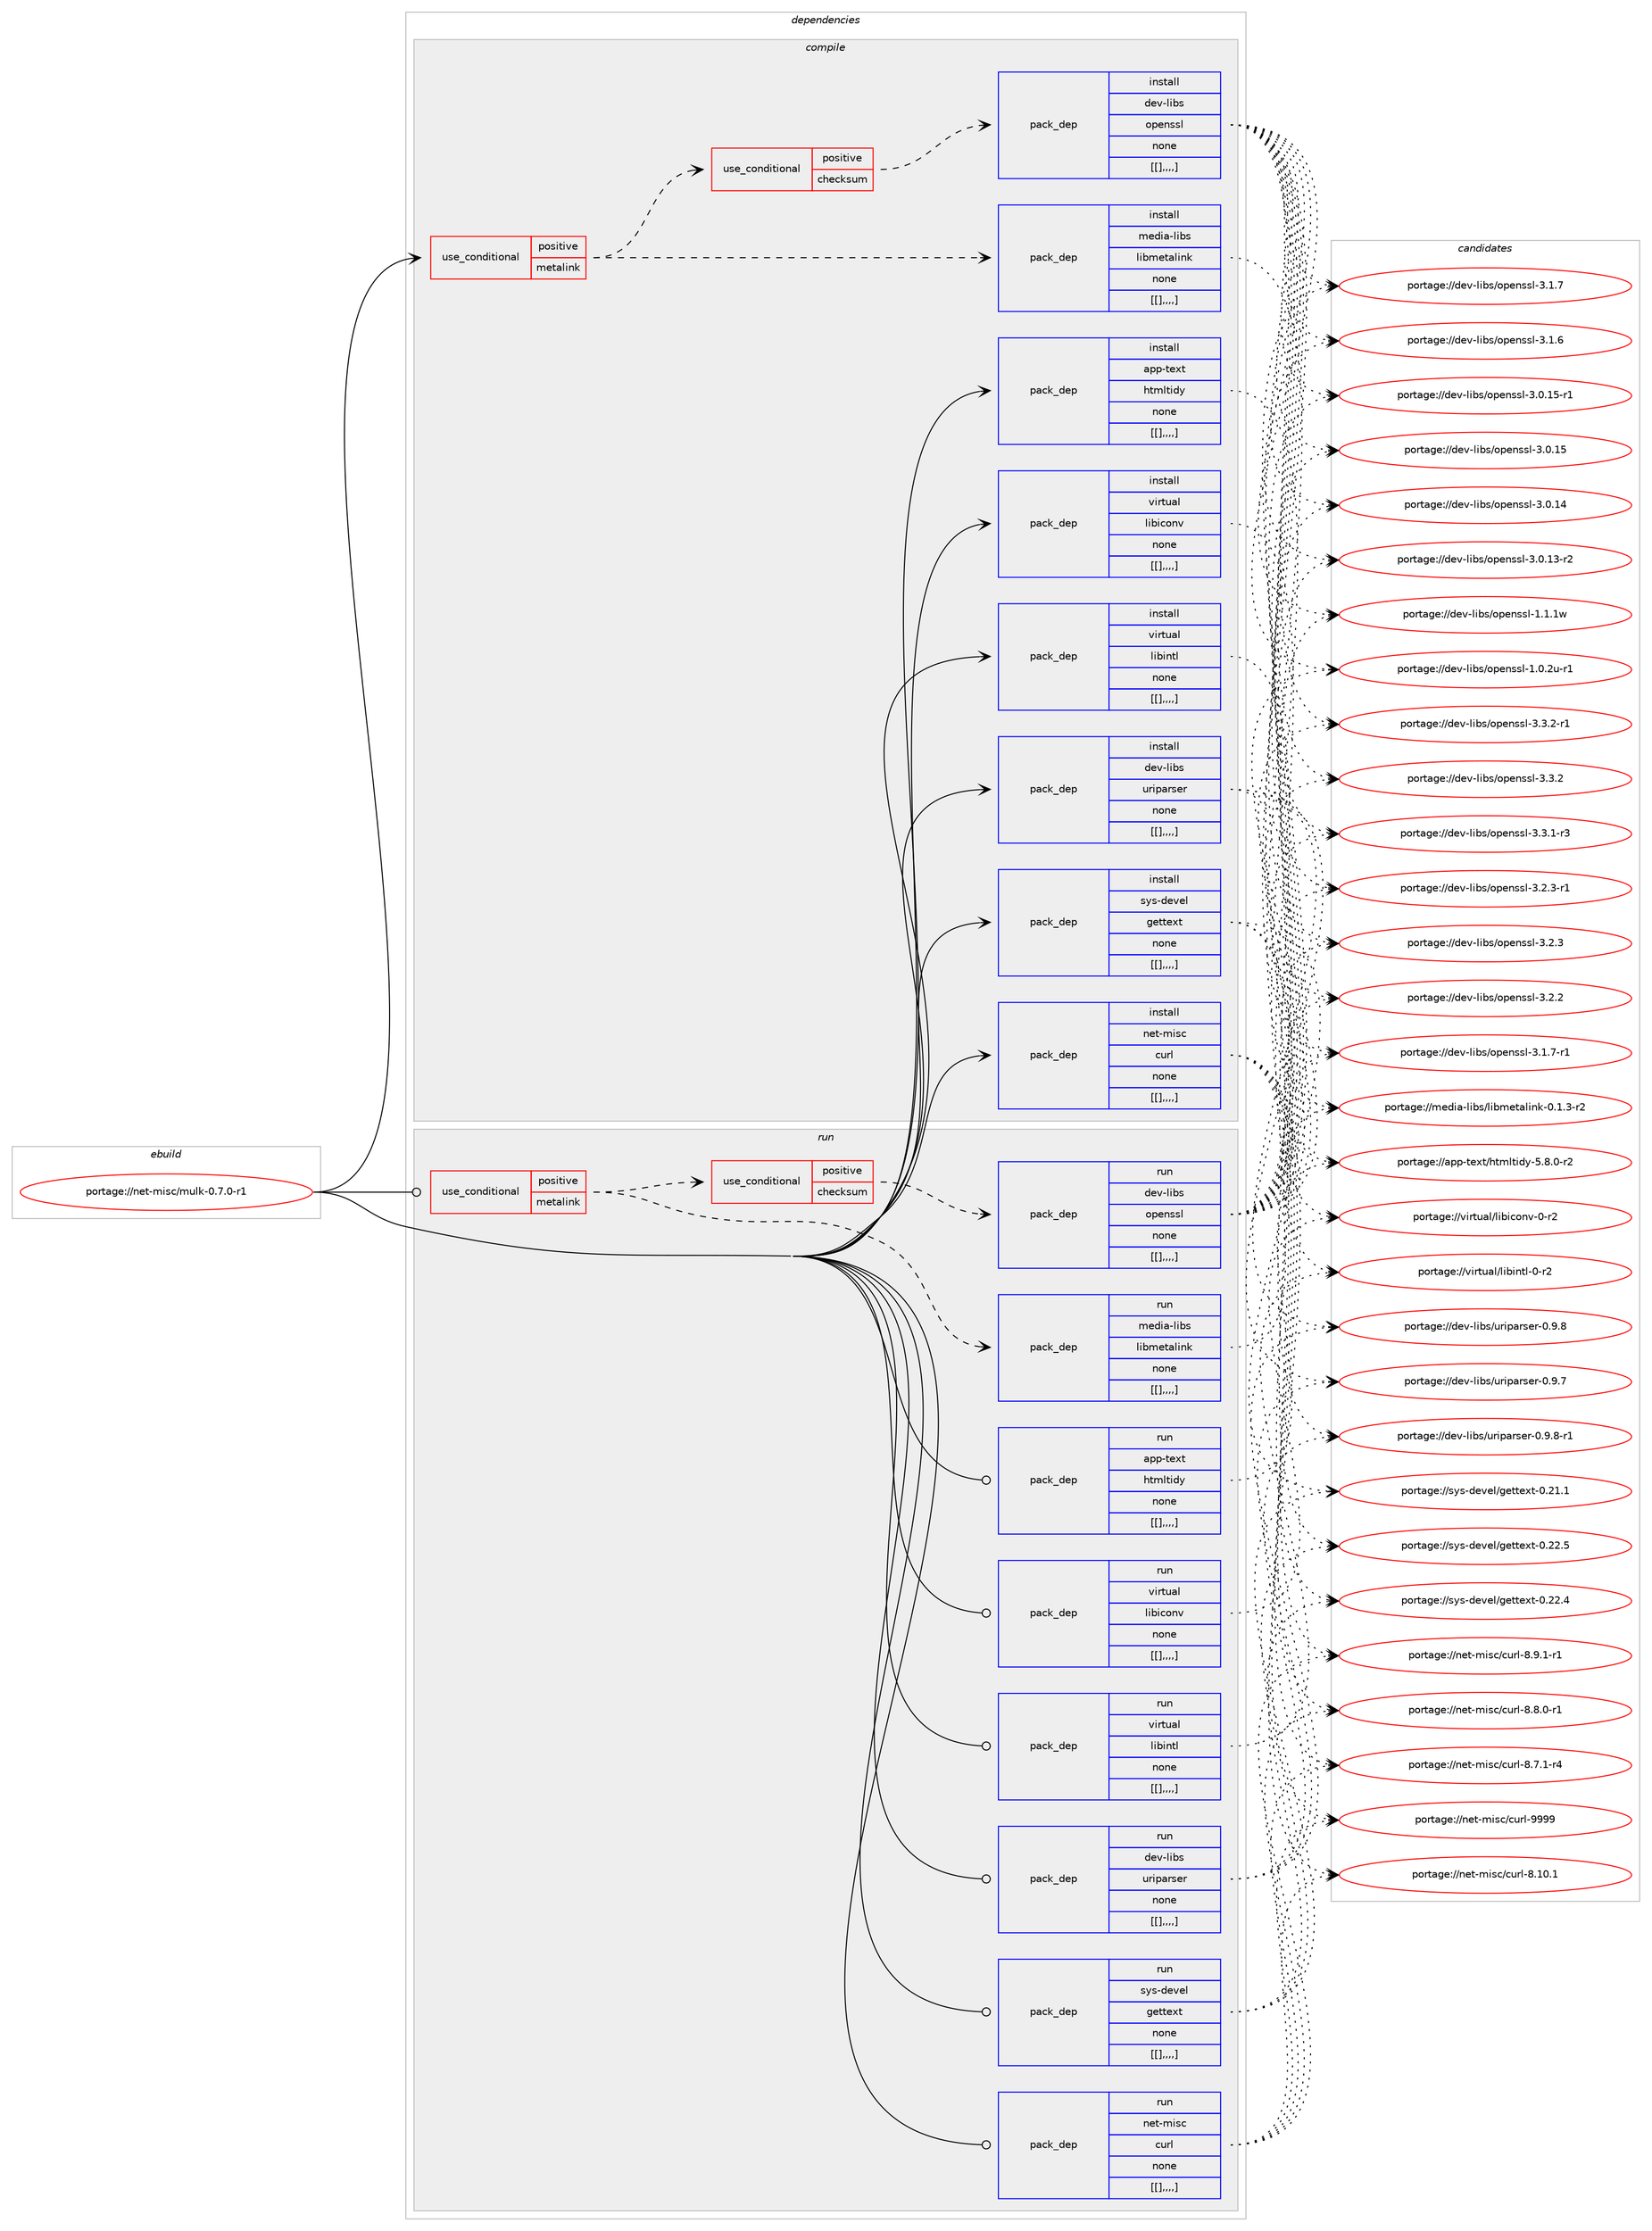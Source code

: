 digraph prolog {

# *************
# Graph options
# *************

newrank=true;
concentrate=true;
compound=true;
graph [rankdir=LR,fontname=Helvetica,fontsize=10,ranksep=1.5];#, ranksep=2.5, nodesep=0.2];
edge  [arrowhead=vee];
node  [fontname=Helvetica,fontsize=10];

# **********
# The ebuild
# **********

subgraph cluster_leftcol {
color=gray;
label=<<i>ebuild</i>>;
id [label="portage://net-misc/mulk-0.7.0-r1", color=red, width=4, href="../net-misc/mulk-0.7.0-r1.svg"];
}

# ****************
# The dependencies
# ****************

subgraph cluster_midcol {
color=gray;
label=<<i>dependencies</i>>;
subgraph cluster_compile {
fillcolor="#eeeeee";
style=filled;
label=<<i>compile</i>>;
subgraph cond54 {
dependency230 [label=<<TABLE BORDER="0" CELLBORDER="1" CELLSPACING="0" CELLPADDING="4"><TR><TD ROWSPAN="3" CELLPADDING="10">use_conditional</TD></TR><TR><TD>positive</TD></TR><TR><TD>metalink</TD></TR></TABLE>>, shape=none, color=red];
subgraph pack191 {
dependency244 [label=<<TABLE BORDER="0" CELLBORDER="1" CELLSPACING="0" CELLPADDING="4" WIDTH="220"><TR><TD ROWSPAN="6" CELLPADDING="30">pack_dep</TD></TR><TR><TD WIDTH="110">install</TD></TR><TR><TD>media-libs</TD></TR><TR><TD>libmetalink</TD></TR><TR><TD>none</TD></TR><TR><TD>[[],,,,]</TD></TR></TABLE>>, shape=none, color=blue];
}
dependency230:e -> dependency244:w [weight=20,style="dashed",arrowhead="vee"];
subgraph cond58 {
dependency253 [label=<<TABLE BORDER="0" CELLBORDER="1" CELLSPACING="0" CELLPADDING="4"><TR><TD ROWSPAN="3" CELLPADDING="10">use_conditional</TD></TR><TR><TD>positive</TD></TR><TR><TD>checksum</TD></TR></TABLE>>, shape=none, color=red];
subgraph pack198 {
dependency259 [label=<<TABLE BORDER="0" CELLBORDER="1" CELLSPACING="0" CELLPADDING="4" WIDTH="220"><TR><TD ROWSPAN="6" CELLPADDING="30">pack_dep</TD></TR><TR><TD WIDTH="110">install</TD></TR><TR><TD>dev-libs</TD></TR><TR><TD>openssl</TD></TR><TR><TD>none</TD></TR><TR><TD>[[],,,,]</TD></TR></TABLE>>, shape=none, color=blue];
}
dependency253:e -> dependency259:w [weight=20,style="dashed",arrowhead="vee"];
}
dependency230:e -> dependency253:w [weight=20,style="dashed",arrowhead="vee"];
}
id:e -> dependency230:w [weight=20,style="solid",arrowhead="vee"];
subgraph pack203 {
dependency288 [label=<<TABLE BORDER="0" CELLBORDER="1" CELLSPACING="0" CELLPADDING="4" WIDTH="220"><TR><TD ROWSPAN="6" CELLPADDING="30">pack_dep</TD></TR><TR><TD WIDTH="110">install</TD></TR><TR><TD>app-text</TD></TR><TR><TD>htmltidy</TD></TR><TR><TD>none</TD></TR><TR><TD>[[],,,,]</TD></TR></TABLE>>, shape=none, color=blue];
}
id:e -> dependency288:w [weight=20,style="solid",arrowhead="vee"];
subgraph pack223 {
dependency295 [label=<<TABLE BORDER="0" CELLBORDER="1" CELLSPACING="0" CELLPADDING="4" WIDTH="220"><TR><TD ROWSPAN="6" CELLPADDING="30">pack_dep</TD></TR><TR><TD WIDTH="110">install</TD></TR><TR><TD>dev-libs</TD></TR><TR><TD>uriparser</TD></TR><TR><TD>none</TD></TR><TR><TD>[[],,,,]</TD></TR></TABLE>>, shape=none, color=blue];
}
id:e -> dependency295:w [weight=20,style="solid",arrowhead="vee"];
subgraph pack227 {
dependency298 [label=<<TABLE BORDER="0" CELLBORDER="1" CELLSPACING="0" CELLPADDING="4" WIDTH="220"><TR><TD ROWSPAN="6" CELLPADDING="30">pack_dep</TD></TR><TR><TD WIDTH="110">install</TD></TR><TR><TD>net-misc</TD></TR><TR><TD>curl</TD></TR><TR><TD>none</TD></TR><TR><TD>[[],,,,]</TD></TR></TABLE>>, shape=none, color=blue];
}
id:e -> dependency298:w [weight=20,style="solid",arrowhead="vee"];
subgraph pack233 {
dependency307 [label=<<TABLE BORDER="0" CELLBORDER="1" CELLSPACING="0" CELLPADDING="4" WIDTH="220"><TR><TD ROWSPAN="6" CELLPADDING="30">pack_dep</TD></TR><TR><TD WIDTH="110">install</TD></TR><TR><TD>sys-devel</TD></TR><TR><TD>gettext</TD></TR><TR><TD>none</TD></TR><TR><TD>[[],,,,]</TD></TR></TABLE>>, shape=none, color=blue];
}
id:e -> dependency307:w [weight=20,style="solid",arrowhead="vee"];
subgraph pack240 {
dependency321 [label=<<TABLE BORDER="0" CELLBORDER="1" CELLSPACING="0" CELLPADDING="4" WIDTH="220"><TR><TD ROWSPAN="6" CELLPADDING="30">pack_dep</TD></TR><TR><TD WIDTH="110">install</TD></TR><TR><TD>virtual</TD></TR><TR><TD>libiconv</TD></TR><TR><TD>none</TD></TR><TR><TD>[[],,,,]</TD></TR></TABLE>>, shape=none, color=blue];
}
id:e -> dependency321:w [weight=20,style="solid",arrowhead="vee"];
subgraph pack250 {
dependency332 [label=<<TABLE BORDER="0" CELLBORDER="1" CELLSPACING="0" CELLPADDING="4" WIDTH="220"><TR><TD ROWSPAN="6" CELLPADDING="30">pack_dep</TD></TR><TR><TD WIDTH="110">install</TD></TR><TR><TD>virtual</TD></TR><TR><TD>libintl</TD></TR><TR><TD>none</TD></TR><TR><TD>[[],,,,]</TD></TR></TABLE>>, shape=none, color=blue];
}
id:e -> dependency332:w [weight=20,style="solid",arrowhead="vee"];
}
subgraph cluster_compileandrun {
fillcolor="#eeeeee";
style=filled;
label=<<i>compile and run</i>>;
}
subgraph cluster_run {
fillcolor="#eeeeee";
style=filled;
label=<<i>run</i>>;
subgraph cond80 {
dependency340 [label=<<TABLE BORDER="0" CELLBORDER="1" CELLSPACING="0" CELLPADDING="4"><TR><TD ROWSPAN="3" CELLPADDING="10">use_conditional</TD></TR><TR><TD>positive</TD></TR><TR><TD>metalink</TD></TR></TABLE>>, shape=none, color=red];
subgraph pack265 {
dependency350 [label=<<TABLE BORDER="0" CELLBORDER="1" CELLSPACING="0" CELLPADDING="4" WIDTH="220"><TR><TD ROWSPAN="6" CELLPADDING="30">pack_dep</TD></TR><TR><TD WIDTH="110">run</TD></TR><TR><TD>media-libs</TD></TR><TR><TD>libmetalink</TD></TR><TR><TD>none</TD></TR><TR><TD>[[],,,,]</TD></TR></TABLE>>, shape=none, color=blue];
}
dependency340:e -> dependency350:w [weight=20,style="dashed",arrowhead="vee"];
subgraph cond83 {
dependency363 [label=<<TABLE BORDER="0" CELLBORDER="1" CELLSPACING="0" CELLPADDING="4"><TR><TD ROWSPAN="3" CELLPADDING="10">use_conditional</TD></TR><TR><TD>positive</TD></TR><TR><TD>checksum</TD></TR></TABLE>>, shape=none, color=red];
subgraph pack281 {
dependency370 [label=<<TABLE BORDER="0" CELLBORDER="1" CELLSPACING="0" CELLPADDING="4" WIDTH="220"><TR><TD ROWSPAN="6" CELLPADDING="30">pack_dep</TD></TR><TR><TD WIDTH="110">run</TD></TR><TR><TD>dev-libs</TD></TR><TR><TD>openssl</TD></TR><TR><TD>none</TD></TR><TR><TD>[[],,,,]</TD></TR></TABLE>>, shape=none, color=blue];
}
dependency363:e -> dependency370:w [weight=20,style="dashed",arrowhead="vee"];
}
dependency340:e -> dependency363:w [weight=20,style="dashed",arrowhead="vee"];
}
id:e -> dependency340:w [weight=20,style="solid",arrowhead="odot"];
subgraph pack288 {
dependency383 [label=<<TABLE BORDER="0" CELLBORDER="1" CELLSPACING="0" CELLPADDING="4" WIDTH="220"><TR><TD ROWSPAN="6" CELLPADDING="30">pack_dep</TD></TR><TR><TD WIDTH="110">run</TD></TR><TR><TD>app-text</TD></TR><TR><TD>htmltidy</TD></TR><TR><TD>none</TD></TR><TR><TD>[[],,,,]</TD></TR></TABLE>>, shape=none, color=blue];
}
id:e -> dependency383:w [weight=20,style="solid",arrowhead="odot"];
subgraph pack296 {
dependency391 [label=<<TABLE BORDER="0" CELLBORDER="1" CELLSPACING="0" CELLPADDING="4" WIDTH="220"><TR><TD ROWSPAN="6" CELLPADDING="30">pack_dep</TD></TR><TR><TD WIDTH="110">run</TD></TR><TR><TD>dev-libs</TD></TR><TR><TD>uriparser</TD></TR><TR><TD>none</TD></TR><TR><TD>[[],,,,]</TD></TR></TABLE>>, shape=none, color=blue];
}
id:e -> dependency391:w [weight=20,style="solid",arrowhead="odot"];
subgraph pack303 {
dependency397 [label=<<TABLE BORDER="0" CELLBORDER="1" CELLSPACING="0" CELLPADDING="4" WIDTH="220"><TR><TD ROWSPAN="6" CELLPADDING="30">pack_dep</TD></TR><TR><TD WIDTH="110">run</TD></TR><TR><TD>net-misc</TD></TR><TR><TD>curl</TD></TR><TR><TD>none</TD></TR><TR><TD>[[],,,,]</TD></TR></TABLE>>, shape=none, color=blue];
}
id:e -> dependency397:w [weight=20,style="solid",arrowhead="odot"];
subgraph pack309 {
dependency404 [label=<<TABLE BORDER="0" CELLBORDER="1" CELLSPACING="0" CELLPADDING="4" WIDTH="220"><TR><TD ROWSPAN="6" CELLPADDING="30">pack_dep</TD></TR><TR><TD WIDTH="110">run</TD></TR><TR><TD>sys-devel</TD></TR><TR><TD>gettext</TD></TR><TR><TD>none</TD></TR><TR><TD>[[],,,,]</TD></TR></TABLE>>, shape=none, color=blue];
}
id:e -> dependency404:w [weight=20,style="solid",arrowhead="odot"];
subgraph pack315 {
dependency412 [label=<<TABLE BORDER="0" CELLBORDER="1" CELLSPACING="0" CELLPADDING="4" WIDTH="220"><TR><TD ROWSPAN="6" CELLPADDING="30">pack_dep</TD></TR><TR><TD WIDTH="110">run</TD></TR><TR><TD>virtual</TD></TR><TR><TD>libiconv</TD></TR><TR><TD>none</TD></TR><TR><TD>[[],,,,]</TD></TR></TABLE>>, shape=none, color=blue];
}
id:e -> dependency412:w [weight=20,style="solid",arrowhead="odot"];
subgraph pack325 {
dependency423 [label=<<TABLE BORDER="0" CELLBORDER="1" CELLSPACING="0" CELLPADDING="4" WIDTH="220"><TR><TD ROWSPAN="6" CELLPADDING="30">pack_dep</TD></TR><TR><TD WIDTH="110">run</TD></TR><TR><TD>virtual</TD></TR><TR><TD>libintl</TD></TR><TR><TD>none</TD></TR><TR><TD>[[],,,,]</TD></TR></TABLE>>, shape=none, color=blue];
}
id:e -> dependency423:w [weight=20,style="solid",arrowhead="odot"];
}
}

# **************
# The candidates
# **************

subgraph cluster_choices {
rank=same;
color=gray;
label=<<i>candidates</i>>;

subgraph choice224 {
color=black;
nodesep=1;
choice1091011001059745108105981154710810598109101116971081051101074548464946514511450 [label="portage://media-libs/libmetalink-0.1.3-r2", color=red, width=4,href="../media-libs/libmetalink-0.1.3-r2.svg"];
dependency244:e -> choice1091011001059745108105981154710810598109101116971081051101074548464946514511450:w [style=dotted,weight="100"];
}
subgraph choice228 {
color=black;
nodesep=1;
choice1001011184510810598115471111121011101151151084551465146504511449 [label="portage://dev-libs/openssl-3.3.2-r1", color=red, width=4,href="../dev-libs/openssl-3.3.2-r1.svg"];
choice100101118451081059811547111112101110115115108455146514650 [label="portage://dev-libs/openssl-3.3.2", color=red, width=4,href="../dev-libs/openssl-3.3.2.svg"];
choice1001011184510810598115471111121011101151151084551465146494511451 [label="portage://dev-libs/openssl-3.3.1-r3", color=red, width=4,href="../dev-libs/openssl-3.3.1-r3.svg"];
choice1001011184510810598115471111121011101151151084551465046514511449 [label="portage://dev-libs/openssl-3.2.3-r1", color=red, width=4,href="../dev-libs/openssl-3.2.3-r1.svg"];
choice100101118451081059811547111112101110115115108455146504651 [label="portage://dev-libs/openssl-3.2.3", color=red, width=4,href="../dev-libs/openssl-3.2.3.svg"];
choice100101118451081059811547111112101110115115108455146504650 [label="portage://dev-libs/openssl-3.2.2", color=red, width=4,href="../dev-libs/openssl-3.2.2.svg"];
choice1001011184510810598115471111121011101151151084551464946554511449 [label="portage://dev-libs/openssl-3.1.7-r1", color=red, width=4,href="../dev-libs/openssl-3.1.7-r1.svg"];
choice100101118451081059811547111112101110115115108455146494655 [label="portage://dev-libs/openssl-3.1.7", color=red, width=4,href="../dev-libs/openssl-3.1.7.svg"];
choice100101118451081059811547111112101110115115108455146494654 [label="portage://dev-libs/openssl-3.1.6", color=red, width=4,href="../dev-libs/openssl-3.1.6.svg"];
choice100101118451081059811547111112101110115115108455146484649534511449 [label="portage://dev-libs/openssl-3.0.15-r1", color=red, width=4,href="../dev-libs/openssl-3.0.15-r1.svg"];
choice10010111845108105981154711111210111011511510845514648464953 [label="portage://dev-libs/openssl-3.0.15", color=red, width=4,href="../dev-libs/openssl-3.0.15.svg"];
choice10010111845108105981154711111210111011511510845514648464952 [label="portage://dev-libs/openssl-3.0.14", color=red, width=4,href="../dev-libs/openssl-3.0.14.svg"];
choice100101118451081059811547111112101110115115108455146484649514511450 [label="portage://dev-libs/openssl-3.0.13-r2", color=red, width=4,href="../dev-libs/openssl-3.0.13-r2.svg"];
choice100101118451081059811547111112101110115115108454946494649119 [label="portage://dev-libs/openssl-1.1.1w", color=red, width=4,href="../dev-libs/openssl-1.1.1w.svg"];
choice1001011184510810598115471111121011101151151084549464846501174511449 [label="portage://dev-libs/openssl-1.0.2u-r1", color=red, width=4,href="../dev-libs/openssl-1.0.2u-r1.svg"];
dependency259:e -> choice1001011184510810598115471111121011101151151084551465146504511449:w [style=dotted,weight="100"];
dependency259:e -> choice100101118451081059811547111112101110115115108455146514650:w [style=dotted,weight="100"];
dependency259:e -> choice1001011184510810598115471111121011101151151084551465146494511451:w [style=dotted,weight="100"];
dependency259:e -> choice1001011184510810598115471111121011101151151084551465046514511449:w [style=dotted,weight="100"];
dependency259:e -> choice100101118451081059811547111112101110115115108455146504651:w [style=dotted,weight="100"];
dependency259:e -> choice100101118451081059811547111112101110115115108455146504650:w [style=dotted,weight="100"];
dependency259:e -> choice1001011184510810598115471111121011101151151084551464946554511449:w [style=dotted,weight="100"];
dependency259:e -> choice100101118451081059811547111112101110115115108455146494655:w [style=dotted,weight="100"];
dependency259:e -> choice100101118451081059811547111112101110115115108455146494654:w [style=dotted,weight="100"];
dependency259:e -> choice100101118451081059811547111112101110115115108455146484649534511449:w [style=dotted,weight="100"];
dependency259:e -> choice10010111845108105981154711111210111011511510845514648464953:w [style=dotted,weight="100"];
dependency259:e -> choice10010111845108105981154711111210111011511510845514648464952:w [style=dotted,weight="100"];
dependency259:e -> choice100101118451081059811547111112101110115115108455146484649514511450:w [style=dotted,weight="100"];
dependency259:e -> choice100101118451081059811547111112101110115115108454946494649119:w [style=dotted,weight="100"];
dependency259:e -> choice1001011184510810598115471111121011101151151084549464846501174511449:w [style=dotted,weight="100"];
}
subgraph choice258 {
color=black;
nodesep=1;
choice9711211245116101120116471041161091081161051001214553465646484511450 [label="portage://app-text/htmltidy-5.8.0-r2", color=red, width=4,href="../app-text/htmltidy-5.8.0-r2.svg"];
dependency288:e -> choice9711211245116101120116471041161091081161051001214553465646484511450:w [style=dotted,weight="100"];
}
subgraph choice262 {
color=black;
nodesep=1;
choice100101118451081059811547117114105112971141151011144548465746564511449 [label="portage://dev-libs/uriparser-0.9.8-r1", color=red, width=4,href="../dev-libs/uriparser-0.9.8-r1.svg"];
choice10010111845108105981154711711410511297114115101114454846574656 [label="portage://dev-libs/uriparser-0.9.8", color=red, width=4,href="../dev-libs/uriparser-0.9.8.svg"];
choice10010111845108105981154711711410511297114115101114454846574655 [label="portage://dev-libs/uriparser-0.9.7", color=red, width=4,href="../dev-libs/uriparser-0.9.7.svg"];
dependency295:e -> choice100101118451081059811547117114105112971141151011144548465746564511449:w [style=dotted,weight="100"];
dependency295:e -> choice10010111845108105981154711711410511297114115101114454846574656:w [style=dotted,weight="100"];
dependency295:e -> choice10010111845108105981154711711410511297114115101114454846574655:w [style=dotted,weight="100"];
}
subgraph choice271 {
color=black;
nodesep=1;
choice110101116451091051159947991171141084557575757 [label="portage://net-misc/curl-9999", color=red, width=4,href="../net-misc/curl-9999.svg"];
choice1101011164510910511599479911711410845564649484649 [label="portage://net-misc/curl-8.10.1", color=red, width=4,href="../net-misc/curl-8.10.1.svg"];
choice110101116451091051159947991171141084556465746494511449 [label="portage://net-misc/curl-8.9.1-r1", color=red, width=4,href="../net-misc/curl-8.9.1-r1.svg"];
choice110101116451091051159947991171141084556465646484511449 [label="portage://net-misc/curl-8.8.0-r1", color=red, width=4,href="../net-misc/curl-8.8.0-r1.svg"];
choice110101116451091051159947991171141084556465546494511452 [label="portage://net-misc/curl-8.7.1-r4", color=red, width=4,href="../net-misc/curl-8.7.1-r4.svg"];
dependency298:e -> choice110101116451091051159947991171141084557575757:w [style=dotted,weight="100"];
dependency298:e -> choice1101011164510910511599479911711410845564649484649:w [style=dotted,weight="100"];
dependency298:e -> choice110101116451091051159947991171141084556465746494511449:w [style=dotted,weight="100"];
dependency298:e -> choice110101116451091051159947991171141084556465646484511449:w [style=dotted,weight="100"];
dependency298:e -> choice110101116451091051159947991171141084556465546494511452:w [style=dotted,weight="100"];
}
subgraph choice282 {
color=black;
nodesep=1;
choice115121115451001011181011084710310111611610112011645484650504653 [label="portage://sys-devel/gettext-0.22.5", color=red, width=4,href="../sys-devel/gettext-0.22.5.svg"];
choice115121115451001011181011084710310111611610112011645484650504652 [label="portage://sys-devel/gettext-0.22.4", color=red, width=4,href="../sys-devel/gettext-0.22.4.svg"];
choice115121115451001011181011084710310111611610112011645484650494649 [label="portage://sys-devel/gettext-0.21.1", color=red, width=4,href="../sys-devel/gettext-0.21.1.svg"];
dependency307:e -> choice115121115451001011181011084710310111611610112011645484650504653:w [style=dotted,weight="100"];
dependency307:e -> choice115121115451001011181011084710310111611610112011645484650504652:w [style=dotted,weight="100"];
dependency307:e -> choice115121115451001011181011084710310111611610112011645484650494649:w [style=dotted,weight="100"];
}
subgraph choice287 {
color=black;
nodesep=1;
choice1181051141161179710847108105981059911111011845484511450 [label="portage://virtual/libiconv-0-r2", color=red, width=4,href="../virtual/libiconv-0-r2.svg"];
dependency321:e -> choice1181051141161179710847108105981059911111011845484511450:w [style=dotted,weight="100"];
}
subgraph choice289 {
color=black;
nodesep=1;
choice11810511411611797108471081059810511011610845484511450 [label="portage://virtual/libintl-0-r2", color=red, width=4,href="../virtual/libintl-0-r2.svg"];
dependency332:e -> choice11810511411611797108471081059810511011610845484511450:w [style=dotted,weight="100"];
}
subgraph choice291 {
color=black;
nodesep=1;
choice1091011001059745108105981154710810598109101116971081051101074548464946514511450 [label="portage://media-libs/libmetalink-0.1.3-r2", color=red, width=4,href="../media-libs/libmetalink-0.1.3-r2.svg"];
dependency350:e -> choice1091011001059745108105981154710810598109101116971081051101074548464946514511450:w [style=dotted,weight="100"];
}
subgraph choice293 {
color=black;
nodesep=1;
choice1001011184510810598115471111121011101151151084551465146504511449 [label="portage://dev-libs/openssl-3.3.2-r1", color=red, width=4,href="../dev-libs/openssl-3.3.2-r1.svg"];
choice100101118451081059811547111112101110115115108455146514650 [label="portage://dev-libs/openssl-3.3.2", color=red, width=4,href="../dev-libs/openssl-3.3.2.svg"];
choice1001011184510810598115471111121011101151151084551465146494511451 [label="portage://dev-libs/openssl-3.3.1-r3", color=red, width=4,href="../dev-libs/openssl-3.3.1-r3.svg"];
choice1001011184510810598115471111121011101151151084551465046514511449 [label="portage://dev-libs/openssl-3.2.3-r1", color=red, width=4,href="../dev-libs/openssl-3.2.3-r1.svg"];
choice100101118451081059811547111112101110115115108455146504651 [label="portage://dev-libs/openssl-3.2.3", color=red, width=4,href="../dev-libs/openssl-3.2.3.svg"];
choice100101118451081059811547111112101110115115108455146504650 [label="portage://dev-libs/openssl-3.2.2", color=red, width=4,href="../dev-libs/openssl-3.2.2.svg"];
choice1001011184510810598115471111121011101151151084551464946554511449 [label="portage://dev-libs/openssl-3.1.7-r1", color=red, width=4,href="../dev-libs/openssl-3.1.7-r1.svg"];
choice100101118451081059811547111112101110115115108455146494655 [label="portage://dev-libs/openssl-3.1.7", color=red, width=4,href="../dev-libs/openssl-3.1.7.svg"];
choice100101118451081059811547111112101110115115108455146494654 [label="portage://dev-libs/openssl-3.1.6", color=red, width=4,href="../dev-libs/openssl-3.1.6.svg"];
choice100101118451081059811547111112101110115115108455146484649534511449 [label="portage://dev-libs/openssl-3.0.15-r1", color=red, width=4,href="../dev-libs/openssl-3.0.15-r1.svg"];
choice10010111845108105981154711111210111011511510845514648464953 [label="portage://dev-libs/openssl-3.0.15", color=red, width=4,href="../dev-libs/openssl-3.0.15.svg"];
choice10010111845108105981154711111210111011511510845514648464952 [label="portage://dev-libs/openssl-3.0.14", color=red, width=4,href="../dev-libs/openssl-3.0.14.svg"];
choice100101118451081059811547111112101110115115108455146484649514511450 [label="portage://dev-libs/openssl-3.0.13-r2", color=red, width=4,href="../dev-libs/openssl-3.0.13-r2.svg"];
choice100101118451081059811547111112101110115115108454946494649119 [label="portage://dev-libs/openssl-1.1.1w", color=red, width=4,href="../dev-libs/openssl-1.1.1w.svg"];
choice1001011184510810598115471111121011101151151084549464846501174511449 [label="portage://dev-libs/openssl-1.0.2u-r1", color=red, width=4,href="../dev-libs/openssl-1.0.2u-r1.svg"];
dependency370:e -> choice1001011184510810598115471111121011101151151084551465146504511449:w [style=dotted,weight="100"];
dependency370:e -> choice100101118451081059811547111112101110115115108455146514650:w [style=dotted,weight="100"];
dependency370:e -> choice1001011184510810598115471111121011101151151084551465146494511451:w [style=dotted,weight="100"];
dependency370:e -> choice1001011184510810598115471111121011101151151084551465046514511449:w [style=dotted,weight="100"];
dependency370:e -> choice100101118451081059811547111112101110115115108455146504651:w [style=dotted,weight="100"];
dependency370:e -> choice100101118451081059811547111112101110115115108455146504650:w [style=dotted,weight="100"];
dependency370:e -> choice1001011184510810598115471111121011101151151084551464946554511449:w [style=dotted,weight="100"];
dependency370:e -> choice100101118451081059811547111112101110115115108455146494655:w [style=dotted,weight="100"];
dependency370:e -> choice100101118451081059811547111112101110115115108455146494654:w [style=dotted,weight="100"];
dependency370:e -> choice100101118451081059811547111112101110115115108455146484649534511449:w [style=dotted,weight="100"];
dependency370:e -> choice10010111845108105981154711111210111011511510845514648464953:w [style=dotted,weight="100"];
dependency370:e -> choice10010111845108105981154711111210111011511510845514648464952:w [style=dotted,weight="100"];
dependency370:e -> choice100101118451081059811547111112101110115115108455146484649514511450:w [style=dotted,weight="100"];
dependency370:e -> choice100101118451081059811547111112101110115115108454946494649119:w [style=dotted,weight="100"];
dependency370:e -> choice1001011184510810598115471111121011101151151084549464846501174511449:w [style=dotted,weight="100"];
}
subgraph choice311 {
color=black;
nodesep=1;
choice9711211245116101120116471041161091081161051001214553465646484511450 [label="portage://app-text/htmltidy-5.8.0-r2", color=red, width=4,href="../app-text/htmltidy-5.8.0-r2.svg"];
dependency383:e -> choice9711211245116101120116471041161091081161051001214553465646484511450:w [style=dotted,weight="100"];
}
subgraph choice315 {
color=black;
nodesep=1;
choice100101118451081059811547117114105112971141151011144548465746564511449 [label="portage://dev-libs/uriparser-0.9.8-r1", color=red, width=4,href="../dev-libs/uriparser-0.9.8-r1.svg"];
choice10010111845108105981154711711410511297114115101114454846574656 [label="portage://dev-libs/uriparser-0.9.8", color=red, width=4,href="../dev-libs/uriparser-0.9.8.svg"];
choice10010111845108105981154711711410511297114115101114454846574655 [label="portage://dev-libs/uriparser-0.9.7", color=red, width=4,href="../dev-libs/uriparser-0.9.7.svg"];
dependency391:e -> choice100101118451081059811547117114105112971141151011144548465746564511449:w [style=dotted,weight="100"];
dependency391:e -> choice10010111845108105981154711711410511297114115101114454846574656:w [style=dotted,weight="100"];
dependency391:e -> choice10010111845108105981154711711410511297114115101114454846574655:w [style=dotted,weight="100"];
}
subgraph choice323 {
color=black;
nodesep=1;
choice110101116451091051159947991171141084557575757 [label="portage://net-misc/curl-9999", color=red, width=4,href="../net-misc/curl-9999.svg"];
choice1101011164510910511599479911711410845564649484649 [label="portage://net-misc/curl-8.10.1", color=red, width=4,href="../net-misc/curl-8.10.1.svg"];
choice110101116451091051159947991171141084556465746494511449 [label="portage://net-misc/curl-8.9.1-r1", color=red, width=4,href="../net-misc/curl-8.9.1-r1.svg"];
choice110101116451091051159947991171141084556465646484511449 [label="portage://net-misc/curl-8.8.0-r1", color=red, width=4,href="../net-misc/curl-8.8.0-r1.svg"];
choice110101116451091051159947991171141084556465546494511452 [label="portage://net-misc/curl-8.7.1-r4", color=red, width=4,href="../net-misc/curl-8.7.1-r4.svg"];
dependency397:e -> choice110101116451091051159947991171141084557575757:w [style=dotted,weight="100"];
dependency397:e -> choice1101011164510910511599479911711410845564649484649:w [style=dotted,weight="100"];
dependency397:e -> choice110101116451091051159947991171141084556465746494511449:w [style=dotted,weight="100"];
dependency397:e -> choice110101116451091051159947991171141084556465646484511449:w [style=dotted,weight="100"];
dependency397:e -> choice110101116451091051159947991171141084556465546494511452:w [style=dotted,weight="100"];
}
subgraph choice334 {
color=black;
nodesep=1;
choice115121115451001011181011084710310111611610112011645484650504653 [label="portage://sys-devel/gettext-0.22.5", color=red, width=4,href="../sys-devel/gettext-0.22.5.svg"];
choice115121115451001011181011084710310111611610112011645484650504652 [label="portage://sys-devel/gettext-0.22.4", color=red, width=4,href="../sys-devel/gettext-0.22.4.svg"];
choice115121115451001011181011084710310111611610112011645484650494649 [label="portage://sys-devel/gettext-0.21.1", color=red, width=4,href="../sys-devel/gettext-0.21.1.svg"];
dependency404:e -> choice115121115451001011181011084710310111611610112011645484650504653:w [style=dotted,weight="100"];
dependency404:e -> choice115121115451001011181011084710310111611610112011645484650504652:w [style=dotted,weight="100"];
dependency404:e -> choice115121115451001011181011084710310111611610112011645484650494649:w [style=dotted,weight="100"];
}
subgraph choice340 {
color=black;
nodesep=1;
choice1181051141161179710847108105981059911111011845484511450 [label="portage://virtual/libiconv-0-r2", color=red, width=4,href="../virtual/libiconv-0-r2.svg"];
dependency412:e -> choice1181051141161179710847108105981059911111011845484511450:w [style=dotted,weight="100"];
}
subgraph choice344 {
color=black;
nodesep=1;
choice11810511411611797108471081059810511011610845484511450 [label="portage://virtual/libintl-0-r2", color=red, width=4,href="../virtual/libintl-0-r2.svg"];
dependency423:e -> choice11810511411611797108471081059810511011610845484511450:w [style=dotted,weight="100"];
}
}

}
